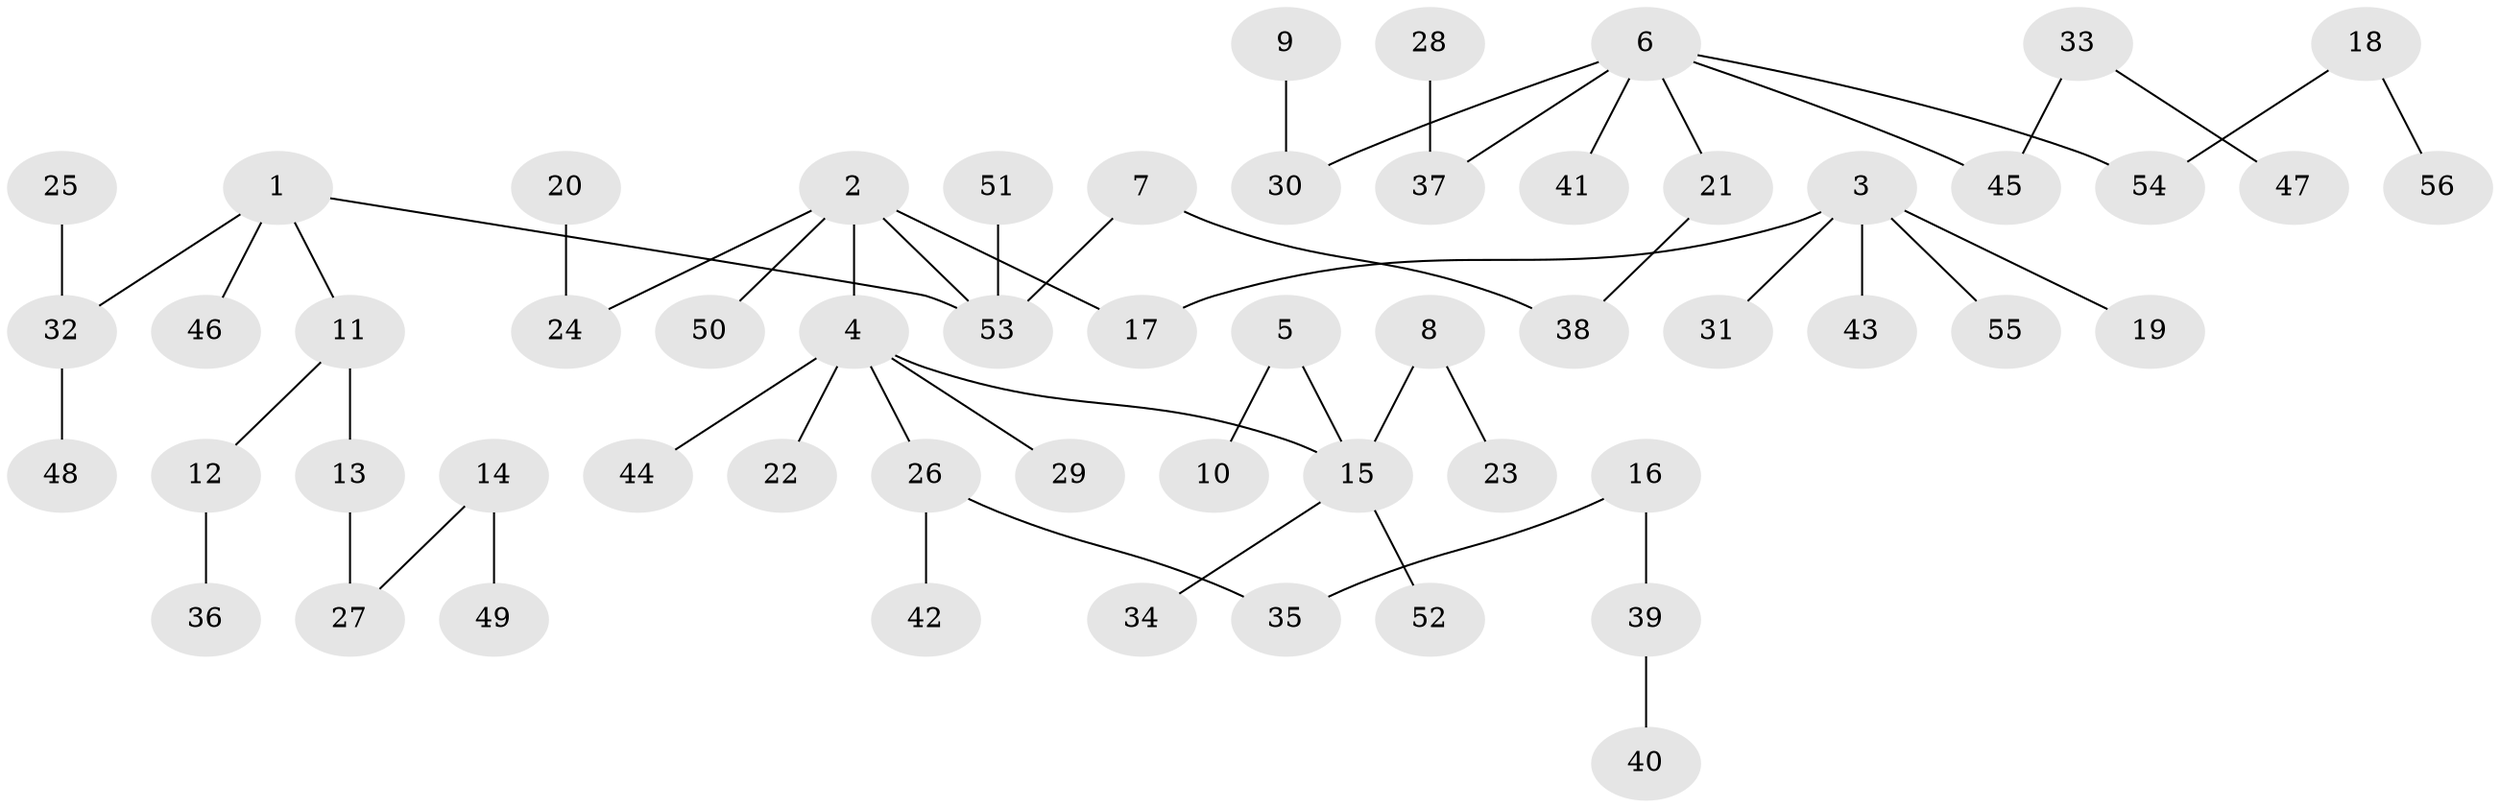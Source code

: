 // original degree distribution, {4: 0.0625, 6: 0.026785714285714284, 3: 0.15178571428571427, 5: 0.017857142857142856, 1: 0.45535714285714285, 2: 0.2857142857142857}
// Generated by graph-tools (version 1.1) at 2025/02/03/09/25 03:02:26]
// undirected, 56 vertices, 55 edges
graph export_dot {
graph [start="1"]
  node [color=gray90,style=filled];
  1;
  2;
  3;
  4;
  5;
  6;
  7;
  8;
  9;
  10;
  11;
  12;
  13;
  14;
  15;
  16;
  17;
  18;
  19;
  20;
  21;
  22;
  23;
  24;
  25;
  26;
  27;
  28;
  29;
  30;
  31;
  32;
  33;
  34;
  35;
  36;
  37;
  38;
  39;
  40;
  41;
  42;
  43;
  44;
  45;
  46;
  47;
  48;
  49;
  50;
  51;
  52;
  53;
  54;
  55;
  56;
  1 -- 11 [weight=1.0];
  1 -- 32 [weight=1.0];
  1 -- 46 [weight=1.0];
  1 -- 53 [weight=1.0];
  2 -- 4 [weight=1.0];
  2 -- 17 [weight=1.0];
  2 -- 24 [weight=1.0];
  2 -- 50 [weight=1.0];
  2 -- 53 [weight=1.0];
  3 -- 17 [weight=1.0];
  3 -- 19 [weight=1.0];
  3 -- 31 [weight=1.0];
  3 -- 43 [weight=1.0];
  3 -- 55 [weight=1.0];
  4 -- 15 [weight=1.0];
  4 -- 22 [weight=1.0];
  4 -- 26 [weight=1.0];
  4 -- 29 [weight=1.0];
  4 -- 44 [weight=1.0];
  5 -- 10 [weight=1.0];
  5 -- 15 [weight=1.0];
  6 -- 21 [weight=1.0];
  6 -- 30 [weight=1.0];
  6 -- 37 [weight=1.0];
  6 -- 41 [weight=1.0];
  6 -- 45 [weight=1.0];
  6 -- 54 [weight=1.0];
  7 -- 38 [weight=1.0];
  7 -- 53 [weight=1.0];
  8 -- 15 [weight=1.0];
  8 -- 23 [weight=1.0];
  9 -- 30 [weight=1.0];
  11 -- 12 [weight=1.0];
  11 -- 13 [weight=1.0];
  12 -- 36 [weight=1.0];
  13 -- 27 [weight=1.0];
  14 -- 27 [weight=1.0];
  14 -- 49 [weight=1.0];
  15 -- 34 [weight=1.0];
  15 -- 52 [weight=1.0];
  16 -- 35 [weight=1.0];
  16 -- 39 [weight=1.0];
  18 -- 54 [weight=1.0];
  18 -- 56 [weight=1.0];
  20 -- 24 [weight=1.0];
  21 -- 38 [weight=1.0];
  25 -- 32 [weight=1.0];
  26 -- 35 [weight=1.0];
  26 -- 42 [weight=1.0];
  28 -- 37 [weight=1.0];
  32 -- 48 [weight=1.0];
  33 -- 45 [weight=1.0];
  33 -- 47 [weight=1.0];
  39 -- 40 [weight=1.0];
  51 -- 53 [weight=1.0];
}
